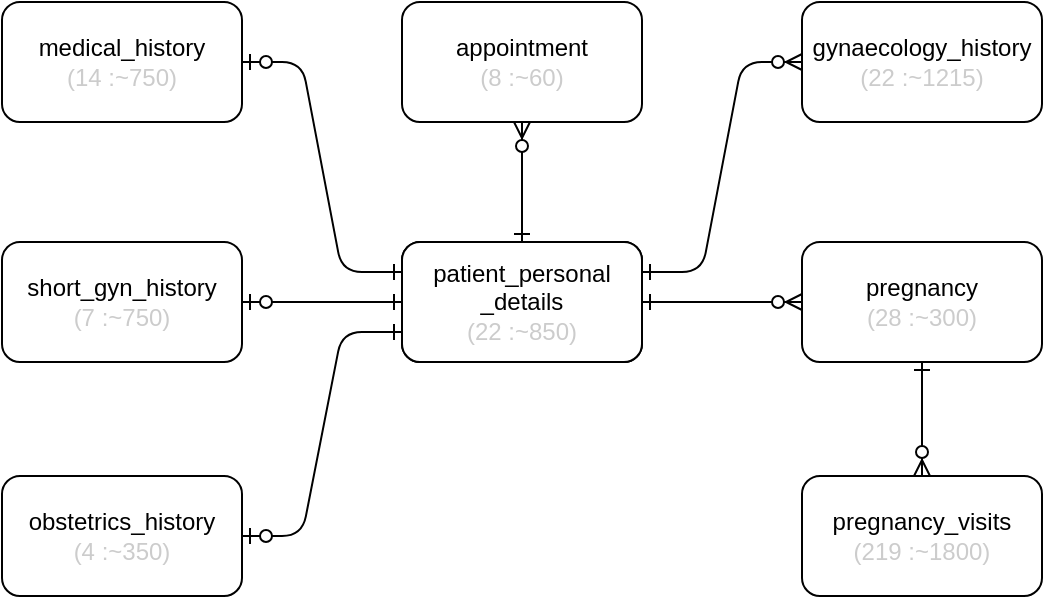 <mxfile version="12.1.7" type="device" pages="1"><diagram id="vFn4F4Dewr9BAxZG2QUs" name="Logical Data Model"><mxGraphModel dx="768" dy="786" grid="1" gridSize="10" guides="1" tooltips="1" connect="1" arrows="1" fold="1" page="1" pageScale="1" pageWidth="1169" pageHeight="827" math="0" shadow="0"><root><mxCell id="0"/><mxCell id="1" parent="0"/><mxCell id="EfdM0wmIQVroKcbUbS8S-1" value="personal_details&lt;br&gt;&lt;font color=&quot;#cccccc&quot;&gt;(22 :~800)&lt;/font&gt;" style="rounded=1;whiteSpace=wrap;html=1;" parent="1" vertex="1"><mxGeometry x="400" y="233" width="120" height="60" as="geometry"/></mxCell><mxCell id="tYw2zdKBgTmfYXlWMwB3-1" value="appointment&lt;br&gt;&lt;font color=&quot;#cccccc&quot;&gt;(8 :~60)&lt;/font&gt;" style="rounded=1;whiteSpace=wrap;html=1;" vertex="1" parent="1"><mxGeometry x="400" y="113" width="120" height="60" as="geometry"/></mxCell><mxCell id="tYw2zdKBgTmfYXlWMwB3-3" value="medical_history&lt;br&gt;&lt;font color=&quot;#cccccc&quot;&gt;(14 :~750)&lt;/font&gt;" style="rounded=1;whiteSpace=wrap;html=1;" vertex="1" parent="1"><mxGeometry x="200" y="113" width="120" height="60" as="geometry"/></mxCell><mxCell id="tYw2zdKBgTmfYXlWMwB3-6" value="short_gyn_history&lt;br&gt;&lt;font color=&quot;#cccccc&quot;&gt;(7 :~750)&lt;/font&gt;" style="rounded=1;whiteSpace=wrap;html=1;" vertex="1" parent="1"><mxGeometry x="200" y="233" width="120" height="60" as="geometry"/></mxCell><mxCell id="tYw2zdKBgTmfYXlWMwB3-8" value="obstetrics_history&lt;br&gt;&lt;font color=&quot;#cccccc&quot;&gt;(4 :~350)&lt;/font&gt;" style="rounded=1;whiteSpace=wrap;html=1;" vertex="1" parent="1"><mxGeometry x="200" y="350" width="120" height="60" as="geometry"/></mxCell><mxCell id="tYw2zdKBgTmfYXlWMwB3-14" value="patient_personal&lt;br&gt;_details&lt;br&gt;&lt;font color=&quot;#cccccc&quot;&gt;(22 :~850)&lt;/font&gt;" style="rounded=1;whiteSpace=wrap;html=1;" vertex="1" parent="1"><mxGeometry x="400" y="233" width="120" height="60" as="geometry"/></mxCell><mxCell id="tYw2zdKBgTmfYXlWMwB3-11" value="" style="endArrow=ERone;html=1;entryX=0;entryY=0.75;entryDx=0;entryDy=0;edgeStyle=entityRelationEdgeStyle;startArrow=ERzeroToOne;startFill=1;endFill=0;exitX=1;exitY=0.5;exitDx=0;exitDy=0;" edge="1" parent="1" source="tYw2zdKBgTmfYXlWMwB3-8" target="tYw2zdKBgTmfYXlWMwB3-14"><mxGeometry width="50" height="50" relative="1" as="geometry"><mxPoint x="320" y="230" as="sourcePoint"/><mxPoint x="609" y="147" as="targetPoint"/></mxGeometry></mxCell><mxCell id="tYw2zdKBgTmfYXlWMwB3-12" value="gynaecology_history&lt;br&gt;&lt;font color=&quot;#cccccc&quot;&gt;(22 :~1215)&lt;/font&gt;" style="rounded=1;whiteSpace=wrap;html=1;" vertex="1" parent="1"><mxGeometry x="600" y="113" width="120" height="60" as="geometry"/></mxCell><mxCell id="tYw2zdKBgTmfYXlWMwB3-13" value="" style="endArrow=ERzeroToMany;html=1;entryX=0;entryY=0.5;entryDx=0;entryDy=0;edgeStyle=entityRelationEdgeStyle;startArrow=ERone;startFill=0;endFill=1;exitX=1;exitY=0.25;exitDx=0;exitDy=0;" edge="1" parent="1" source="tYw2zdKBgTmfYXlWMwB3-14" target="tYw2zdKBgTmfYXlWMwB3-12"><mxGeometry width="50" height="50" relative="1" as="geometry"><mxPoint x="530" y="273" as="sourcePoint"/><mxPoint x="610" y="273" as="targetPoint"/></mxGeometry></mxCell><mxCell id="tYw2zdKBgTmfYXlWMwB3-18" value="" style="endArrow=ERzeroToMany;html=1;entryX=0.5;entryY=1;entryDx=0;entryDy=0;startArrow=ERone;startFill=0;endFill=1;exitX=0.5;exitY=0;exitDx=0;exitDy=0;" edge="1" parent="1" source="tYw2zdKBgTmfYXlWMwB3-14" target="tYw2zdKBgTmfYXlWMwB3-1"><mxGeometry width="50" height="50" relative="1" as="geometry"><mxPoint x="530" y="288" as="sourcePoint"/><mxPoint x="610" y="393" as="targetPoint"/></mxGeometry></mxCell><mxCell id="tYw2zdKBgTmfYXlWMwB3-19" value="" style="endArrow=ERone;html=1;entryX=0;entryY=0.5;entryDx=0;entryDy=0;edgeStyle=entityRelationEdgeStyle;startArrow=ERzeroToOne;startFill=1;endFill=0;exitX=1;exitY=0.5;exitDx=0;exitDy=0;" edge="1" parent="1" source="tYw2zdKBgTmfYXlWMwB3-6" target="tYw2zdKBgTmfYXlWMwB3-14"><mxGeometry width="50" height="50" relative="1" as="geometry"><mxPoint x="330" y="390" as="sourcePoint"/><mxPoint x="410" y="288" as="targetPoint"/></mxGeometry></mxCell><mxCell id="tYw2zdKBgTmfYXlWMwB3-20" value="" style="endArrow=ERone;html=1;entryX=0;entryY=0.25;entryDx=0;entryDy=0;edgeStyle=entityRelationEdgeStyle;startArrow=ERzeroToOne;startFill=1;endFill=0;exitX=1;exitY=0.5;exitDx=0;exitDy=0;" edge="1" parent="1" source="tYw2zdKBgTmfYXlWMwB3-3" target="tYw2zdKBgTmfYXlWMwB3-14"><mxGeometry width="50" height="50" relative="1" as="geometry"><mxPoint x="330" y="273" as="sourcePoint"/><mxPoint x="410" y="273" as="targetPoint"/></mxGeometry></mxCell><mxCell id="tYw2zdKBgTmfYXlWMwB3-21" value="pregnancy&lt;br&gt;&lt;font color=&quot;#cccccc&quot;&gt;(28 :~300)&lt;/font&gt;" style="rounded=1;whiteSpace=wrap;html=1;" vertex="1" parent="1"><mxGeometry x="600" y="233" width="120" height="60" as="geometry"/></mxCell><mxCell id="tYw2zdKBgTmfYXlWMwB3-22" value="" style="endArrow=ERzeroToMany;html=1;entryX=0;entryY=0.5;entryDx=0;entryDy=0;edgeStyle=entityRelationEdgeStyle;startArrow=ERone;startFill=0;endFill=1;exitX=1;exitY=0.5;exitDx=0;exitDy=0;" edge="1" parent="1" source="tYw2zdKBgTmfYXlWMwB3-14" target="tYw2zdKBgTmfYXlWMwB3-21"><mxGeometry width="50" height="50" relative="1" as="geometry"><mxPoint x="530" y="258" as="sourcePoint"/><mxPoint x="610" y="153" as="targetPoint"/></mxGeometry></mxCell><mxCell id="tYw2zdKBgTmfYXlWMwB3-23" value="pregnancy_visits&lt;br&gt;&lt;font color=&quot;#cccccc&quot;&gt;(219 :~1800)&lt;/font&gt;" style="rounded=1;whiteSpace=wrap;html=1;" vertex="1" parent="1"><mxGeometry x="600" y="350" width="120" height="60" as="geometry"/></mxCell><mxCell id="tYw2zdKBgTmfYXlWMwB3-24" value="" style="endArrow=ERzeroToMany;html=1;entryX=0.5;entryY=0;entryDx=0;entryDy=0;startArrow=ERone;startFill=0;endFill=1;exitX=0.5;exitY=1;exitDx=0;exitDy=0;" edge="1" parent="1" source="tYw2zdKBgTmfYXlWMwB3-21" target="tYw2zdKBgTmfYXlWMwB3-23"><mxGeometry width="50" height="50" relative="1" as="geometry"><mxPoint x="530" y="273" as="sourcePoint"/><mxPoint x="610" y="273" as="targetPoint"/></mxGeometry></mxCell></root></mxGraphModel></diagram></mxfile>